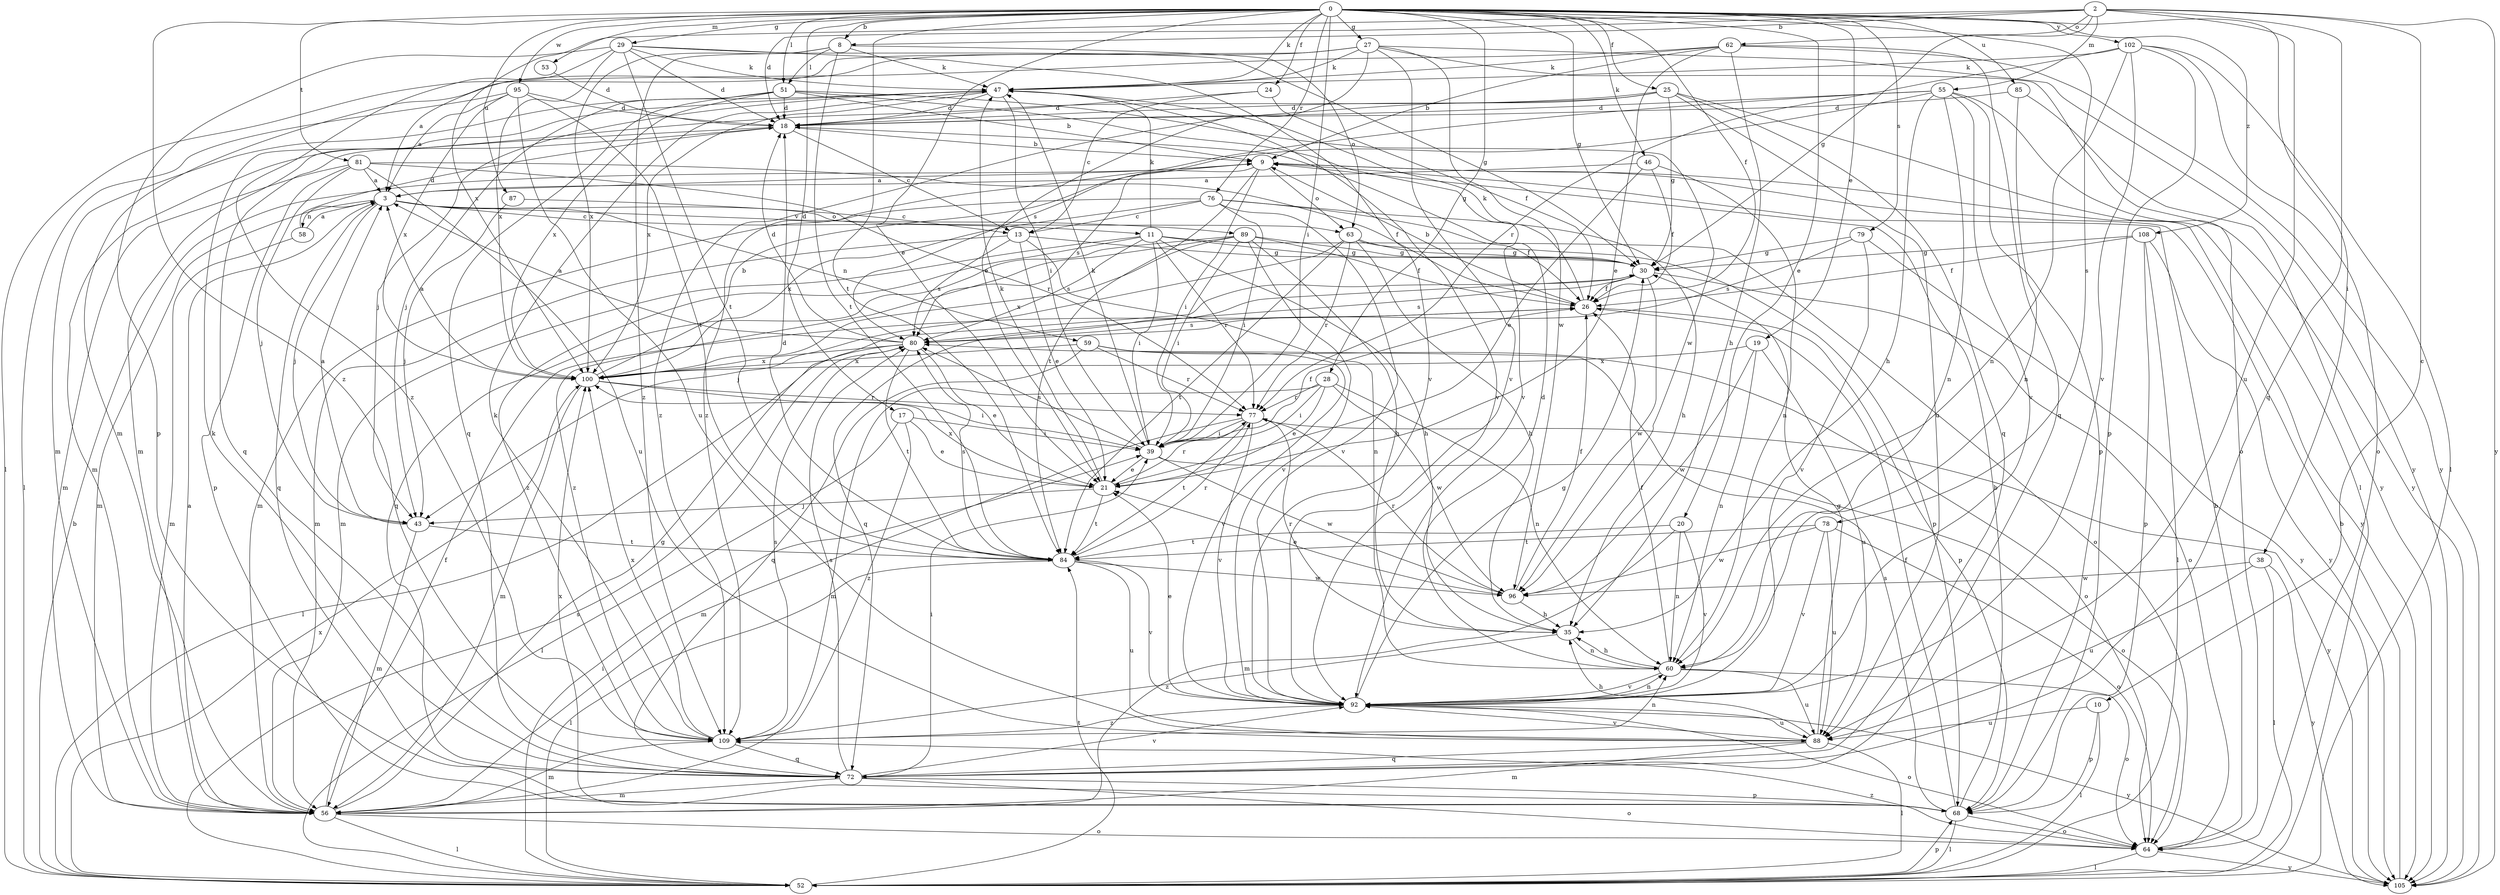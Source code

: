 strict digraph  {
0;
2;
3;
8;
9;
10;
11;
13;
17;
18;
19;
20;
21;
24;
25;
26;
27;
28;
29;
30;
35;
38;
39;
43;
46;
47;
51;
52;
53;
55;
56;
58;
59;
60;
62;
63;
64;
68;
72;
76;
77;
78;
79;
80;
81;
84;
85;
87;
88;
89;
92;
95;
96;
100;
102;
105;
108;
109;
0 -> 8  [label=b];
0 -> 17  [label=d];
0 -> 19  [label=e];
0 -> 20  [label=e];
0 -> 21  [label=e];
0 -> 24  [label=f];
0 -> 25  [label=f];
0 -> 26  [label=f];
0 -> 27  [label=g];
0 -> 28  [label=g];
0 -> 29  [label=g];
0 -> 30  [label=g];
0 -> 38  [label=i];
0 -> 39  [label=i];
0 -> 46  [label=k];
0 -> 47  [label=k];
0 -> 51  [label=l];
0 -> 53  [label=m];
0 -> 76  [label=r];
0 -> 78  [label=s];
0 -> 79  [label=s];
0 -> 81  [label=t];
0 -> 84  [label=t];
0 -> 85  [label=u];
0 -> 87  [label=u];
0 -> 95  [label=w];
0 -> 102  [label=y];
0 -> 108  [label=z];
0 -> 109  [label=z];
2 -> 8  [label=b];
2 -> 10  [label=c];
2 -> 18  [label=d];
2 -> 30  [label=g];
2 -> 55  [label=m];
2 -> 62  [label=o];
2 -> 72  [label=q];
2 -> 88  [label=u];
2 -> 100  [label=x];
2 -> 105  [label=y];
3 -> 11  [label=c];
3 -> 43  [label=j];
3 -> 56  [label=m];
3 -> 58  [label=n];
3 -> 59  [label=n];
3 -> 63  [label=o];
3 -> 72  [label=q];
3 -> 89  [label=v];
8 -> 47  [label=k];
8 -> 51  [label=l];
8 -> 63  [label=o];
8 -> 84  [label=t];
8 -> 100  [label=x];
8 -> 109  [label=z];
9 -> 3  [label=a];
9 -> 39  [label=i];
9 -> 63  [label=o];
9 -> 80  [label=s];
9 -> 84  [label=t];
9 -> 105  [label=y];
10 -> 52  [label=l];
10 -> 68  [label=p];
10 -> 88  [label=u];
11 -> 30  [label=g];
11 -> 35  [label=h];
11 -> 39  [label=i];
11 -> 47  [label=k];
11 -> 56  [label=m];
11 -> 64  [label=o];
11 -> 77  [label=r];
11 -> 80  [label=s];
11 -> 109  [label=z];
13 -> 21  [label=e];
13 -> 30  [label=g];
13 -> 56  [label=m];
13 -> 60  [label=n];
13 -> 80  [label=s];
17 -> 21  [label=e];
17 -> 39  [label=i];
17 -> 52  [label=l];
17 -> 109  [label=z];
18 -> 9  [label=b];
18 -> 13  [label=c];
18 -> 56  [label=m];
18 -> 72  [label=q];
19 -> 60  [label=n];
19 -> 88  [label=u];
19 -> 96  [label=w];
19 -> 100  [label=x];
20 -> 56  [label=m];
20 -> 60  [label=n];
20 -> 84  [label=t];
20 -> 92  [label=v];
21 -> 43  [label=j];
21 -> 47  [label=k];
21 -> 77  [label=r];
21 -> 84  [label=t];
21 -> 100  [label=x];
24 -> 13  [label=c];
24 -> 18  [label=d];
24 -> 26  [label=f];
25 -> 18  [label=d];
25 -> 30  [label=g];
25 -> 52  [label=l];
25 -> 56  [label=m];
25 -> 72  [label=q];
25 -> 88  [label=u];
25 -> 109  [label=z];
26 -> 9  [label=b];
26 -> 47  [label=k];
26 -> 68  [label=p];
26 -> 80  [label=s];
27 -> 3  [label=a];
27 -> 21  [label=e];
27 -> 47  [label=k];
27 -> 52  [label=l];
27 -> 64  [label=o];
27 -> 92  [label=v];
27 -> 96  [label=w];
27 -> 105  [label=y];
28 -> 21  [label=e];
28 -> 39  [label=i];
28 -> 56  [label=m];
28 -> 60  [label=n];
28 -> 77  [label=r];
28 -> 96  [label=w];
29 -> 18  [label=d];
29 -> 30  [label=g];
29 -> 47  [label=k];
29 -> 68  [label=p];
29 -> 84  [label=t];
29 -> 92  [label=v];
29 -> 100  [label=x];
29 -> 109  [label=z];
30 -> 26  [label=f];
30 -> 64  [label=o];
30 -> 72  [label=q];
30 -> 80  [label=s];
30 -> 96  [label=w];
35 -> 60  [label=n];
35 -> 77  [label=r];
35 -> 109  [label=z];
38 -> 52  [label=l];
38 -> 88  [label=u];
38 -> 96  [label=w];
38 -> 105  [label=y];
39 -> 21  [label=e];
39 -> 26  [label=f];
39 -> 47  [label=k];
39 -> 64  [label=o];
39 -> 80  [label=s];
39 -> 96  [label=w];
43 -> 3  [label=a];
43 -> 56  [label=m];
43 -> 84  [label=t];
46 -> 3  [label=a];
46 -> 21  [label=e];
46 -> 26  [label=f];
46 -> 60  [label=n];
47 -> 18  [label=d];
47 -> 39  [label=i];
47 -> 43  [label=j];
47 -> 56  [label=m];
47 -> 92  [label=v];
47 -> 100  [label=x];
51 -> 9  [label=b];
51 -> 18  [label=d];
51 -> 43  [label=j];
51 -> 72  [label=q];
51 -> 92  [label=v];
51 -> 96  [label=w];
51 -> 100  [label=x];
52 -> 9  [label=b];
52 -> 39  [label=i];
52 -> 68  [label=p];
52 -> 80  [label=s];
52 -> 84  [label=t];
52 -> 100  [label=x];
53 -> 18  [label=d];
55 -> 18  [label=d];
55 -> 35  [label=h];
55 -> 60  [label=n];
55 -> 68  [label=p];
55 -> 80  [label=s];
55 -> 92  [label=v];
55 -> 105  [label=y];
55 -> 109  [label=z];
56 -> 3  [label=a];
56 -> 26  [label=f];
56 -> 30  [label=g];
56 -> 52  [label=l];
56 -> 64  [label=o];
58 -> 3  [label=a];
58 -> 18  [label=d];
58 -> 56  [label=m];
59 -> 64  [label=o];
59 -> 72  [label=q];
59 -> 77  [label=r];
59 -> 92  [label=v];
59 -> 100  [label=x];
60 -> 18  [label=d];
60 -> 26  [label=f];
60 -> 35  [label=h];
60 -> 64  [label=o];
60 -> 88  [label=u];
60 -> 92  [label=v];
62 -> 9  [label=b];
62 -> 21  [label=e];
62 -> 35  [label=h];
62 -> 47  [label=k];
62 -> 56  [label=m];
62 -> 72  [label=q];
62 -> 105  [label=y];
63 -> 30  [label=g];
63 -> 35  [label=h];
63 -> 43  [label=j];
63 -> 68  [label=p];
63 -> 77  [label=r];
63 -> 84  [label=t];
64 -> 9  [label=b];
64 -> 52  [label=l];
64 -> 105  [label=y];
64 -> 109  [label=z];
68 -> 9  [label=b];
68 -> 26  [label=f];
68 -> 52  [label=l];
68 -> 64  [label=o];
68 -> 80  [label=s];
68 -> 100  [label=x];
72 -> 39  [label=i];
72 -> 47  [label=k];
72 -> 56  [label=m];
72 -> 64  [label=o];
72 -> 68  [label=p];
72 -> 80  [label=s];
72 -> 92  [label=v];
76 -> 13  [label=c];
76 -> 26  [label=f];
76 -> 35  [label=h];
76 -> 39  [label=i];
76 -> 56  [label=m];
76 -> 92  [label=v];
76 -> 100  [label=x];
77 -> 39  [label=i];
77 -> 56  [label=m];
77 -> 84  [label=t];
77 -> 92  [label=v];
77 -> 105  [label=y];
78 -> 64  [label=o];
78 -> 84  [label=t];
78 -> 88  [label=u];
78 -> 92  [label=v];
78 -> 96  [label=w];
79 -> 30  [label=g];
79 -> 80  [label=s];
79 -> 92  [label=v];
79 -> 105  [label=y];
80 -> 3  [label=a];
80 -> 18  [label=d];
80 -> 21  [label=e];
80 -> 52  [label=l];
80 -> 84  [label=t];
80 -> 100  [label=x];
81 -> 3  [label=a];
81 -> 26  [label=f];
81 -> 43  [label=j];
81 -> 56  [label=m];
81 -> 68  [label=p];
81 -> 77  [label=r];
81 -> 88  [label=u];
84 -> 18  [label=d];
84 -> 52  [label=l];
84 -> 77  [label=r];
84 -> 80  [label=s];
84 -> 88  [label=u];
84 -> 92  [label=v];
84 -> 96  [label=w];
85 -> 18  [label=d];
85 -> 60  [label=n];
85 -> 105  [label=y];
87 -> 13  [label=c];
87 -> 43  [label=j];
88 -> 30  [label=g];
88 -> 35  [label=h];
88 -> 52  [label=l];
88 -> 56  [label=m];
88 -> 72  [label=q];
88 -> 92  [label=v];
89 -> 26  [label=f];
89 -> 30  [label=g];
89 -> 35  [label=h];
89 -> 39  [label=i];
89 -> 72  [label=q];
89 -> 92  [label=v];
89 -> 100  [label=x];
89 -> 109  [label=z];
92 -> 21  [label=e];
92 -> 30  [label=g];
92 -> 60  [label=n];
92 -> 64  [label=o];
92 -> 88  [label=u];
92 -> 105  [label=y];
92 -> 109  [label=z];
95 -> 3  [label=a];
95 -> 18  [label=d];
95 -> 52  [label=l];
95 -> 84  [label=t];
95 -> 88  [label=u];
95 -> 100  [label=x];
96 -> 21  [label=e];
96 -> 26  [label=f];
96 -> 35  [label=h];
96 -> 77  [label=r];
100 -> 3  [label=a];
100 -> 9  [label=b];
100 -> 39  [label=i];
100 -> 56  [label=m];
100 -> 77  [label=r];
102 -> 47  [label=k];
102 -> 52  [label=l];
102 -> 60  [label=n];
102 -> 64  [label=o];
102 -> 68  [label=p];
102 -> 77  [label=r];
102 -> 92  [label=v];
105 -> 9  [label=b];
108 -> 26  [label=f];
108 -> 30  [label=g];
108 -> 52  [label=l];
108 -> 68  [label=p];
108 -> 105  [label=y];
109 -> 47  [label=k];
109 -> 56  [label=m];
109 -> 60  [label=n];
109 -> 72  [label=q];
109 -> 80  [label=s];
109 -> 100  [label=x];
}
